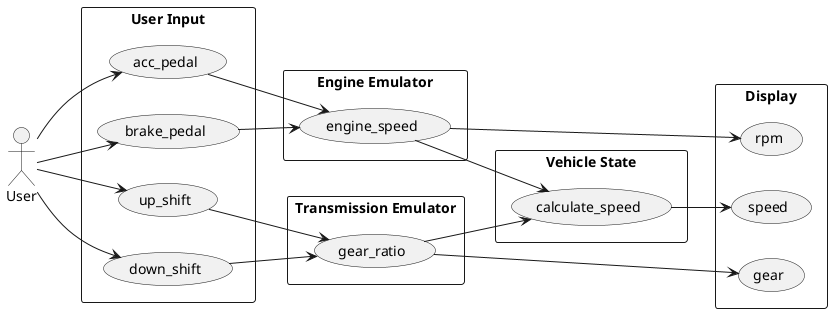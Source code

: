 @startuml uscases
left to right direction

actor User

rectangle "User Input" {
  usecase acc_pedal
  usecase brake_pedal
  usecase up_shift
  usecase down_shift
}

rectangle "Engine Emulator" {
  usecase engine_speed
}

rectangle "Transmission Emulator" {
  usecase gear_ratio
}

rectangle "Vehicle State" {
  usecase calculate_speed
}

rectangle "Display" {
  usecase speed
  usecase rpm
  usecase gear
}

User --> acc_pedal
User --> brake_pedal
User --> up_shift
User --> down_shift

acc_pedal --> engine_speed
brake_pedal --> engine_speed
up_shift --> gear_ratio
down_shift --> gear_ratio

engine_speed --> calculate_speed
engine_speed --> rpm
gear_ratio --> calculate_speed
gear_ratio --> gear
calculate_speed --> speed

@enduml
